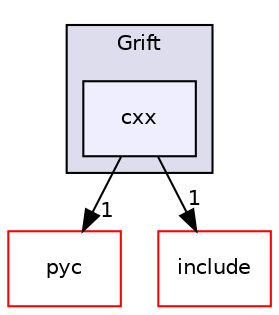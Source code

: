 digraph "cxx" {
  compound=true
  node [ fontsize="10", fontname="Helvetica"];
  edge [ labelfontsize="10", labelfontname="Helvetica"];
  subgraph clusterdir_2568a42fee3ce195aab69c98d8d6ec37 {
    graph [ bgcolor="#ddddee", pencolor="black", label="Grift" fontname="Helvetica", fontsize="10", URL="dir_2568a42fee3ce195aab69c98d8d6ec37.html"]
  dir_e0dfaa133471ae339b06539c84fd2907 [shape=box, label="cxx", style="filled", fillcolor="#eeeeff", pencolor="black", URL="dir_e0dfaa133471ae339b06539c84fd2907.html"];
  }
  dir_ec4844e93998863f4e611fcf0d12b86b [shape=box label="pyc" fillcolor="white" style="filled" color="red" URL="dir_ec4844e93998863f4e611fcf0d12b86b.html"];
  dir_602555a6bc3396a406a211011b30c483 [shape=box label="include" fillcolor="white" style="filled" color="red" URL="dir_602555a6bc3396a406a211011b30c483.html"];
  dir_e0dfaa133471ae339b06539c84fd2907->dir_ec4844e93998863f4e611fcf0d12b86b [headlabel="1", labeldistance=1.5 headhref="dir_000137_000084.html"];
  dir_e0dfaa133471ae339b06539c84fd2907->dir_602555a6bc3396a406a211011b30c483 [headlabel="1", labeldistance=1.5 headhref="dir_000137_000138.html"];
}
